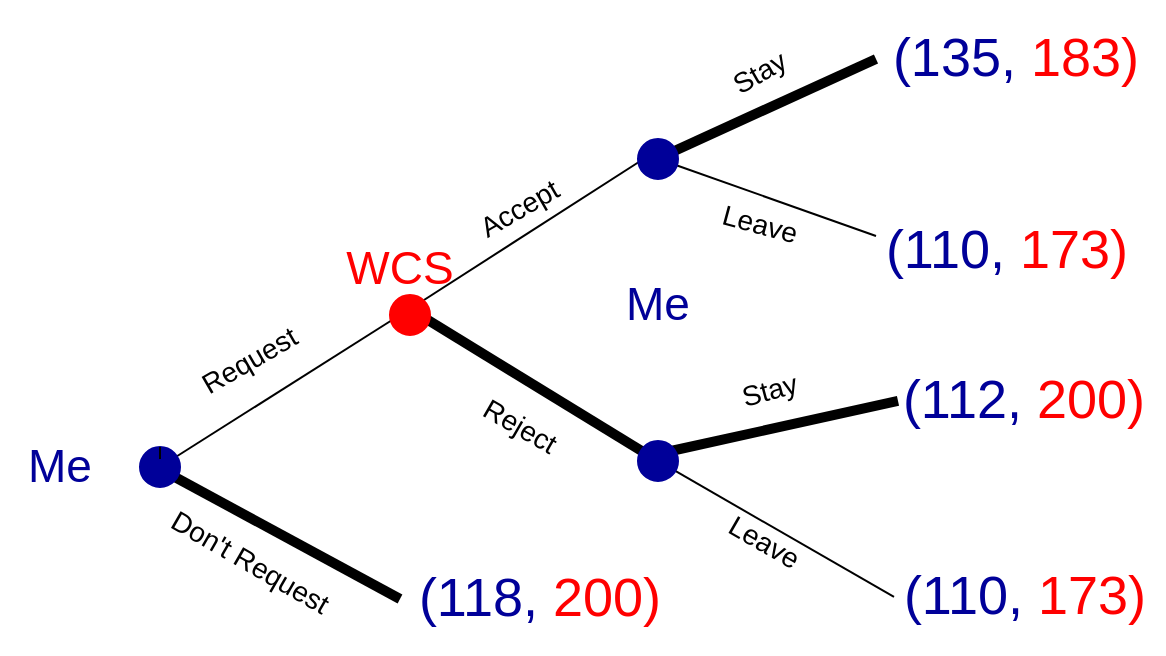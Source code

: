 <mxfile version="14.5.3" type="github"><diagram id="DV8i6KvzDwhnuN51lJb9" name="Page-1"><mxGraphModel dx="930" dy="470" grid="1" gridSize="10" guides="1" tooltips="1" connect="1" arrows="1" fold="1" page="1" pageScale="1" pageWidth="827" pageHeight="1169" math="0" shadow="0"><root><mxCell id="0"/><mxCell id="1" parent="0"/><mxCell id="_y0fHU7O0aP-eHnKA2Ii-1" value="Me" style="text;html=1;strokeColor=none;fillColor=none;align=center;verticalAlign=middle;whiteSpace=wrap;rounded=0;fontSize=23;fontColor=#000099;" vertex="1" parent="1"><mxGeometry x="370" y="637.49" width="60" height="30" as="geometry"/></mxCell><mxCell id="_y0fHU7O0aP-eHnKA2Ii-2" value="" style="endArrow=none;html=1;rounded=0;strokeWidth=1;" edge="1" parent="1" source="_y0fHU7O0aP-eHnKA2Ii-29"><mxGeometry width="50" height="50" relative="1" as="geometry"><mxPoint x="450" y="648.49" as="sourcePoint"/><mxPoint x="570" y="576.49" as="targetPoint"/></mxGeometry></mxCell><mxCell id="_y0fHU7O0aP-eHnKA2Ii-3" value="" style="endArrow=none;html=1;rounded=0;entryX=0;entryY=0.5;entryDx=0;entryDy=0;strokeWidth=5;" edge="1" parent="1" target="_y0fHU7O0aP-eHnKA2Ii-12"><mxGeometry width="50" height="50" relative="1" as="geometry"><mxPoint x="450" y="653.49" as="sourcePoint"/><mxPoint x="570" y="704.49" as="targetPoint"/><Array as="points"/></mxGeometry></mxCell><mxCell id="_y0fHU7O0aP-eHnKA2Ii-6" value="" style="endArrow=none;html=1;rounded=0;entryX=0;entryY=0.5;entryDx=0;entryDy=0;strokeWidth=5;exitX=0;exitY=0;exitDx=0;exitDy=0;" edge="1" parent="1" source="_y0fHU7O0aP-eHnKA2Ii-21"><mxGeometry width="50" height="50" relative="1" as="geometry"><mxPoint x="797" y="648.49" as="sourcePoint"/><mxPoint x="819" y="619.49" as="targetPoint"/></mxGeometry></mxCell><mxCell id="_y0fHU7O0aP-eHnKA2Ii-8" value="" style="endArrow=none;html=1;rounded=0;strokeWidth=1;entryX=0.333;entryY=0.525;entryDx=0;entryDy=0;entryPerimeter=0;" edge="1" parent="1"><mxGeometry width="50" height="50" relative="1" as="geometry"><mxPoint x="575" y="573.49" as="sourcePoint"/><mxPoint x="693.32" y="497.49" as="targetPoint"/></mxGeometry></mxCell><mxCell id="_y0fHU7O0aP-eHnKA2Ii-9" value="" style="endArrow=none;html=1;rounded=0;strokeWidth=5;" edge="1" parent="1"><mxGeometry width="50" height="50" relative="1" as="geometry"><mxPoint x="575" y="573.49" as="sourcePoint"/><mxPoint x="699" y="649.49" as="targetPoint"/><Array as="points"><mxPoint x="575" y="573.49"/></Array></mxGeometry></mxCell><mxCell id="_y0fHU7O0aP-eHnKA2Ii-10" value="WCS" style="text;html=1;strokeColor=none;fillColor=none;align=center;verticalAlign=middle;whiteSpace=wrap;rounded=0;fontSize=23;fontColor=#FF0000;" vertex="1" parent="1"><mxGeometry x="540" y="538.49" width="60" height="30" as="geometry"/></mxCell><mxCell id="_y0fHU7O0aP-eHnKA2Ii-11" value="Me" style="text;html=1;strokeColor=none;fillColor=none;align=center;verticalAlign=middle;whiteSpace=wrap;rounded=0;fontSize=23;fontColor=#000099;" vertex="1" parent="1"><mxGeometry x="669" y="556.49" width="60" height="30" as="geometry"/></mxCell><mxCell id="_y0fHU7O0aP-eHnKA2Ii-12" value="&lt;font color=&quot;#000099&quot;&gt;(118,&lt;/font&gt; &lt;font color=&quot;#ff0000&quot;&gt;200)&lt;/font&gt;" style="text;html=1;strokeColor=none;fillColor=none;align=center;verticalAlign=middle;whiteSpace=wrap;rounded=0;fontSize=27;fontColor=#000000;" vertex="1" parent="1"><mxGeometry x="570" y="703.49" width="140" height="30" as="geometry"/></mxCell><mxCell id="_y0fHU7O0aP-eHnKA2Ii-13" value="&lt;font color=&quot;#000099&quot;&gt;(135,&lt;/font&gt; &lt;font color=&quot;#ff0000&quot;&gt;183)&lt;/font&gt;" style="text;html=1;strokeColor=none;fillColor=none;align=center;verticalAlign=middle;whiteSpace=wrap;rounded=0;fontSize=27;fontColor=#000000;" vertex="1" parent="1"><mxGeometry x="808" y="433.49" width="140" height="30" as="geometry"/></mxCell><mxCell id="_y0fHU7O0aP-eHnKA2Ii-14" value="&lt;font color=&quot;#000099&quot;&gt;(112,&lt;/font&gt; &lt;font color=&quot;#ff0000&quot;&gt;200)&lt;/font&gt;" style="text;html=1;strokeColor=none;fillColor=none;align=center;verticalAlign=middle;whiteSpace=wrap;rounded=0;fontSize=27;fontColor=#000000;" vertex="1" parent="1"><mxGeometry x="812" y="604.49" width="140" height="30" as="geometry"/></mxCell><mxCell id="_y0fHU7O0aP-eHnKA2Ii-15" value="&lt;font color=&quot;#000099&quot;&gt;(110,&lt;/font&gt; &lt;font color=&quot;#ff0000&quot;&gt;173)&lt;/font&gt;" style="text;html=1;strokeColor=none;fillColor=none;align=center;verticalAlign=middle;whiteSpace=wrap;rounded=0;fontSize=27;fontColor=#000000;" vertex="1" parent="1"><mxGeometry x="817" y="702.49" width="131" height="30" as="geometry"/></mxCell><mxCell id="_y0fHU7O0aP-eHnKA2Ii-16" value="Request" style="text;html=1;strokeColor=none;fillColor=none;align=center;verticalAlign=middle;whiteSpace=wrap;rounded=0;fontSize=14;fontColor=#000000;rotation=-30;" vertex="1" parent="1"><mxGeometry x="450" y="584.49" width="90" height="30" as="geometry"/></mxCell><mxCell id="_y0fHU7O0aP-eHnKA2Ii-17" value="Don't Request" style="text;html=1;strokeColor=none;fillColor=none;align=center;verticalAlign=middle;whiteSpace=wrap;rounded=0;fontSize=14;fontColor=#000000;rotation=30;" vertex="1" parent="1"><mxGeometry x="430" y="685.49" width="130" height="30" as="geometry"/></mxCell><mxCell id="_y0fHU7O0aP-eHnKA2Ii-18" value="Accept" style="text;html=1;strokeColor=none;fillColor=none;align=center;verticalAlign=middle;whiteSpace=wrap;rounded=0;fontSize=14;fontColor=#000000;rotation=-30;" vertex="1" parent="1"><mxGeometry x="585" y="508.49" width="90" height="30" as="geometry"/></mxCell><mxCell id="_y0fHU7O0aP-eHnKA2Ii-19" value="Reject" style="text;html=1;strokeColor=none;fillColor=none;align=center;verticalAlign=middle;whiteSpace=wrap;rounded=0;fontSize=14;fontColor=#000000;rotation=30;" vertex="1" parent="1"><mxGeometry x="565" y="617.49" width="130" height="30" as="geometry"/></mxCell><mxCell id="_y0fHU7O0aP-eHnKA2Ii-20" value="Stay" style="text;html=1;strokeColor=none;fillColor=none;align=center;verticalAlign=middle;whiteSpace=wrap;rounded=0;fontSize=14;fontColor=#000000;rotation=-15;" vertex="1" parent="1"><mxGeometry x="710" y="599.49" width="90" height="30" as="geometry"/></mxCell><mxCell id="_y0fHU7O0aP-eHnKA2Ii-21" value="Leave" style="text;html=1;strokeColor=none;fillColor=none;align=center;verticalAlign=middle;whiteSpace=wrap;rounded=0;fontSize=14;fontColor=#000000;rotation=30;" vertex="1" parent="1"><mxGeometry x="687" y="675.49" width="130" height="30" as="geometry"/></mxCell><mxCell id="_y0fHU7O0aP-eHnKA2Ii-22" value="" style="endArrow=none;html=1;rounded=0;entryX=0;entryY=0.5;entryDx=0;entryDy=0;strokeWidth=5;" edge="1" parent="1" target="_y0fHU7O0aP-eHnKA2Ii-13"><mxGeometry width="50" height="50" relative="1" as="geometry"><mxPoint x="705" y="495.49" as="sourcePoint"/><mxPoint x="815" y="433.49" as="targetPoint"/></mxGeometry></mxCell><mxCell id="_y0fHU7O0aP-eHnKA2Ii-23" value="" style="endArrow=none;html=1;rounded=0;entryX=0;entryY=0.25;entryDx=0;entryDy=0;strokeWidth=1;" edge="1" parent="1" target="_y0fHU7O0aP-eHnKA2Ii-25"><mxGeometry width="50" height="50" relative="1" as="geometry"><mxPoint x="705" y="500.49" as="sourcePoint"/><mxPoint x="825" y="550.49" as="targetPoint"/><Array as="points"><mxPoint x="705" y="500.49"/></Array></mxGeometry></mxCell><mxCell id="_y0fHU7O0aP-eHnKA2Ii-25" value="&lt;font color=&quot;#000099&quot;&gt;(110,&lt;/font&gt; &lt;font color=&quot;#ff0000&quot;&gt;173)&lt;/font&gt;" style="text;html=1;strokeColor=none;fillColor=none;align=center;verticalAlign=middle;whiteSpace=wrap;rounded=0;fontSize=27;fontColor=#000000;" vertex="1" parent="1"><mxGeometry x="808" y="529.49" width="131" height="30" as="geometry"/></mxCell><mxCell id="_y0fHU7O0aP-eHnKA2Ii-26" value="Stay" style="text;html=1;strokeColor=none;fillColor=none;align=center;verticalAlign=middle;whiteSpace=wrap;rounded=0;fontSize=14;fontColor=#000000;rotation=-30;" vertex="1" parent="1"><mxGeometry x="705" y="440.49" width="90" height="30" as="geometry"/></mxCell><mxCell id="_y0fHU7O0aP-eHnKA2Ii-27" value="Leave" style="text;html=1;strokeColor=none;fillColor=none;align=center;verticalAlign=middle;whiteSpace=wrap;rounded=0;fontSize=14;fontColor=#000000;rotation=15;" vertex="1" parent="1"><mxGeometry x="685" y="516.49" width="130" height="30" as="geometry"/></mxCell><mxCell id="_y0fHU7O0aP-eHnKA2Ii-28" value="" style="endArrow=none;html=1;rounded=0;fontColor=#FF0000;strokeWidth=1;entryX=0;entryY=0.5;entryDx=0;entryDy=0;" edge="1" parent="1" target="_y0fHU7O0aP-eHnKA2Ii-15"><mxGeometry width="50" height="50" relative="1" as="geometry"><mxPoint x="699" y="649.49" as="sourcePoint"/><mxPoint x="687" y="552.49" as="targetPoint"/></mxGeometry></mxCell><mxCell id="_y0fHU7O0aP-eHnKA2Ii-29" value="" style="ellipse;shape=doubleEllipse;whiteSpace=wrap;html=1;fontColor=#000099;fillColor=#000099;strokeColor=#000099;" vertex="1" parent="1"><mxGeometry x="440" y="642.49" width="20" height="20" as="geometry"/></mxCell><mxCell id="_y0fHU7O0aP-eHnKA2Ii-30" value="" style="endArrow=none;html=1;rounded=0;strokeWidth=1;" edge="1" parent="1" target="_y0fHU7O0aP-eHnKA2Ii-29"><mxGeometry width="50" height="50" relative="1" as="geometry"><mxPoint x="450" y="648.49" as="sourcePoint"/><mxPoint x="570" y="576.49" as="targetPoint"/></mxGeometry></mxCell><mxCell id="_y0fHU7O0aP-eHnKA2Ii-31" value="" style="ellipse;shape=doubleEllipse;whiteSpace=wrap;html=1;fontColor=#000099;fillColor=#000099;strokeColor=#000099;" vertex="1" parent="1"><mxGeometry x="689" y="639.49" width="20" height="20" as="geometry"/></mxCell><mxCell id="_y0fHU7O0aP-eHnKA2Ii-32" value="" style="ellipse;shape=doubleEllipse;whiteSpace=wrap;html=1;fontColor=#000099;fillColor=#000099;strokeColor=#000099;" vertex="1" parent="1"><mxGeometry x="689" y="488.49" width="20" height="20" as="geometry"/></mxCell><mxCell id="_y0fHU7O0aP-eHnKA2Ii-33" value="" style="ellipse;shape=doubleEllipse;whiteSpace=wrap;html=1;fontColor=#FF0000;fillColor=#FF0000;strokeColor=#FF0000;" vertex="1" parent="1"><mxGeometry x="565" y="566.49" width="20" height="20" as="geometry"/></mxCell></root></mxGraphModel></diagram></mxfile>